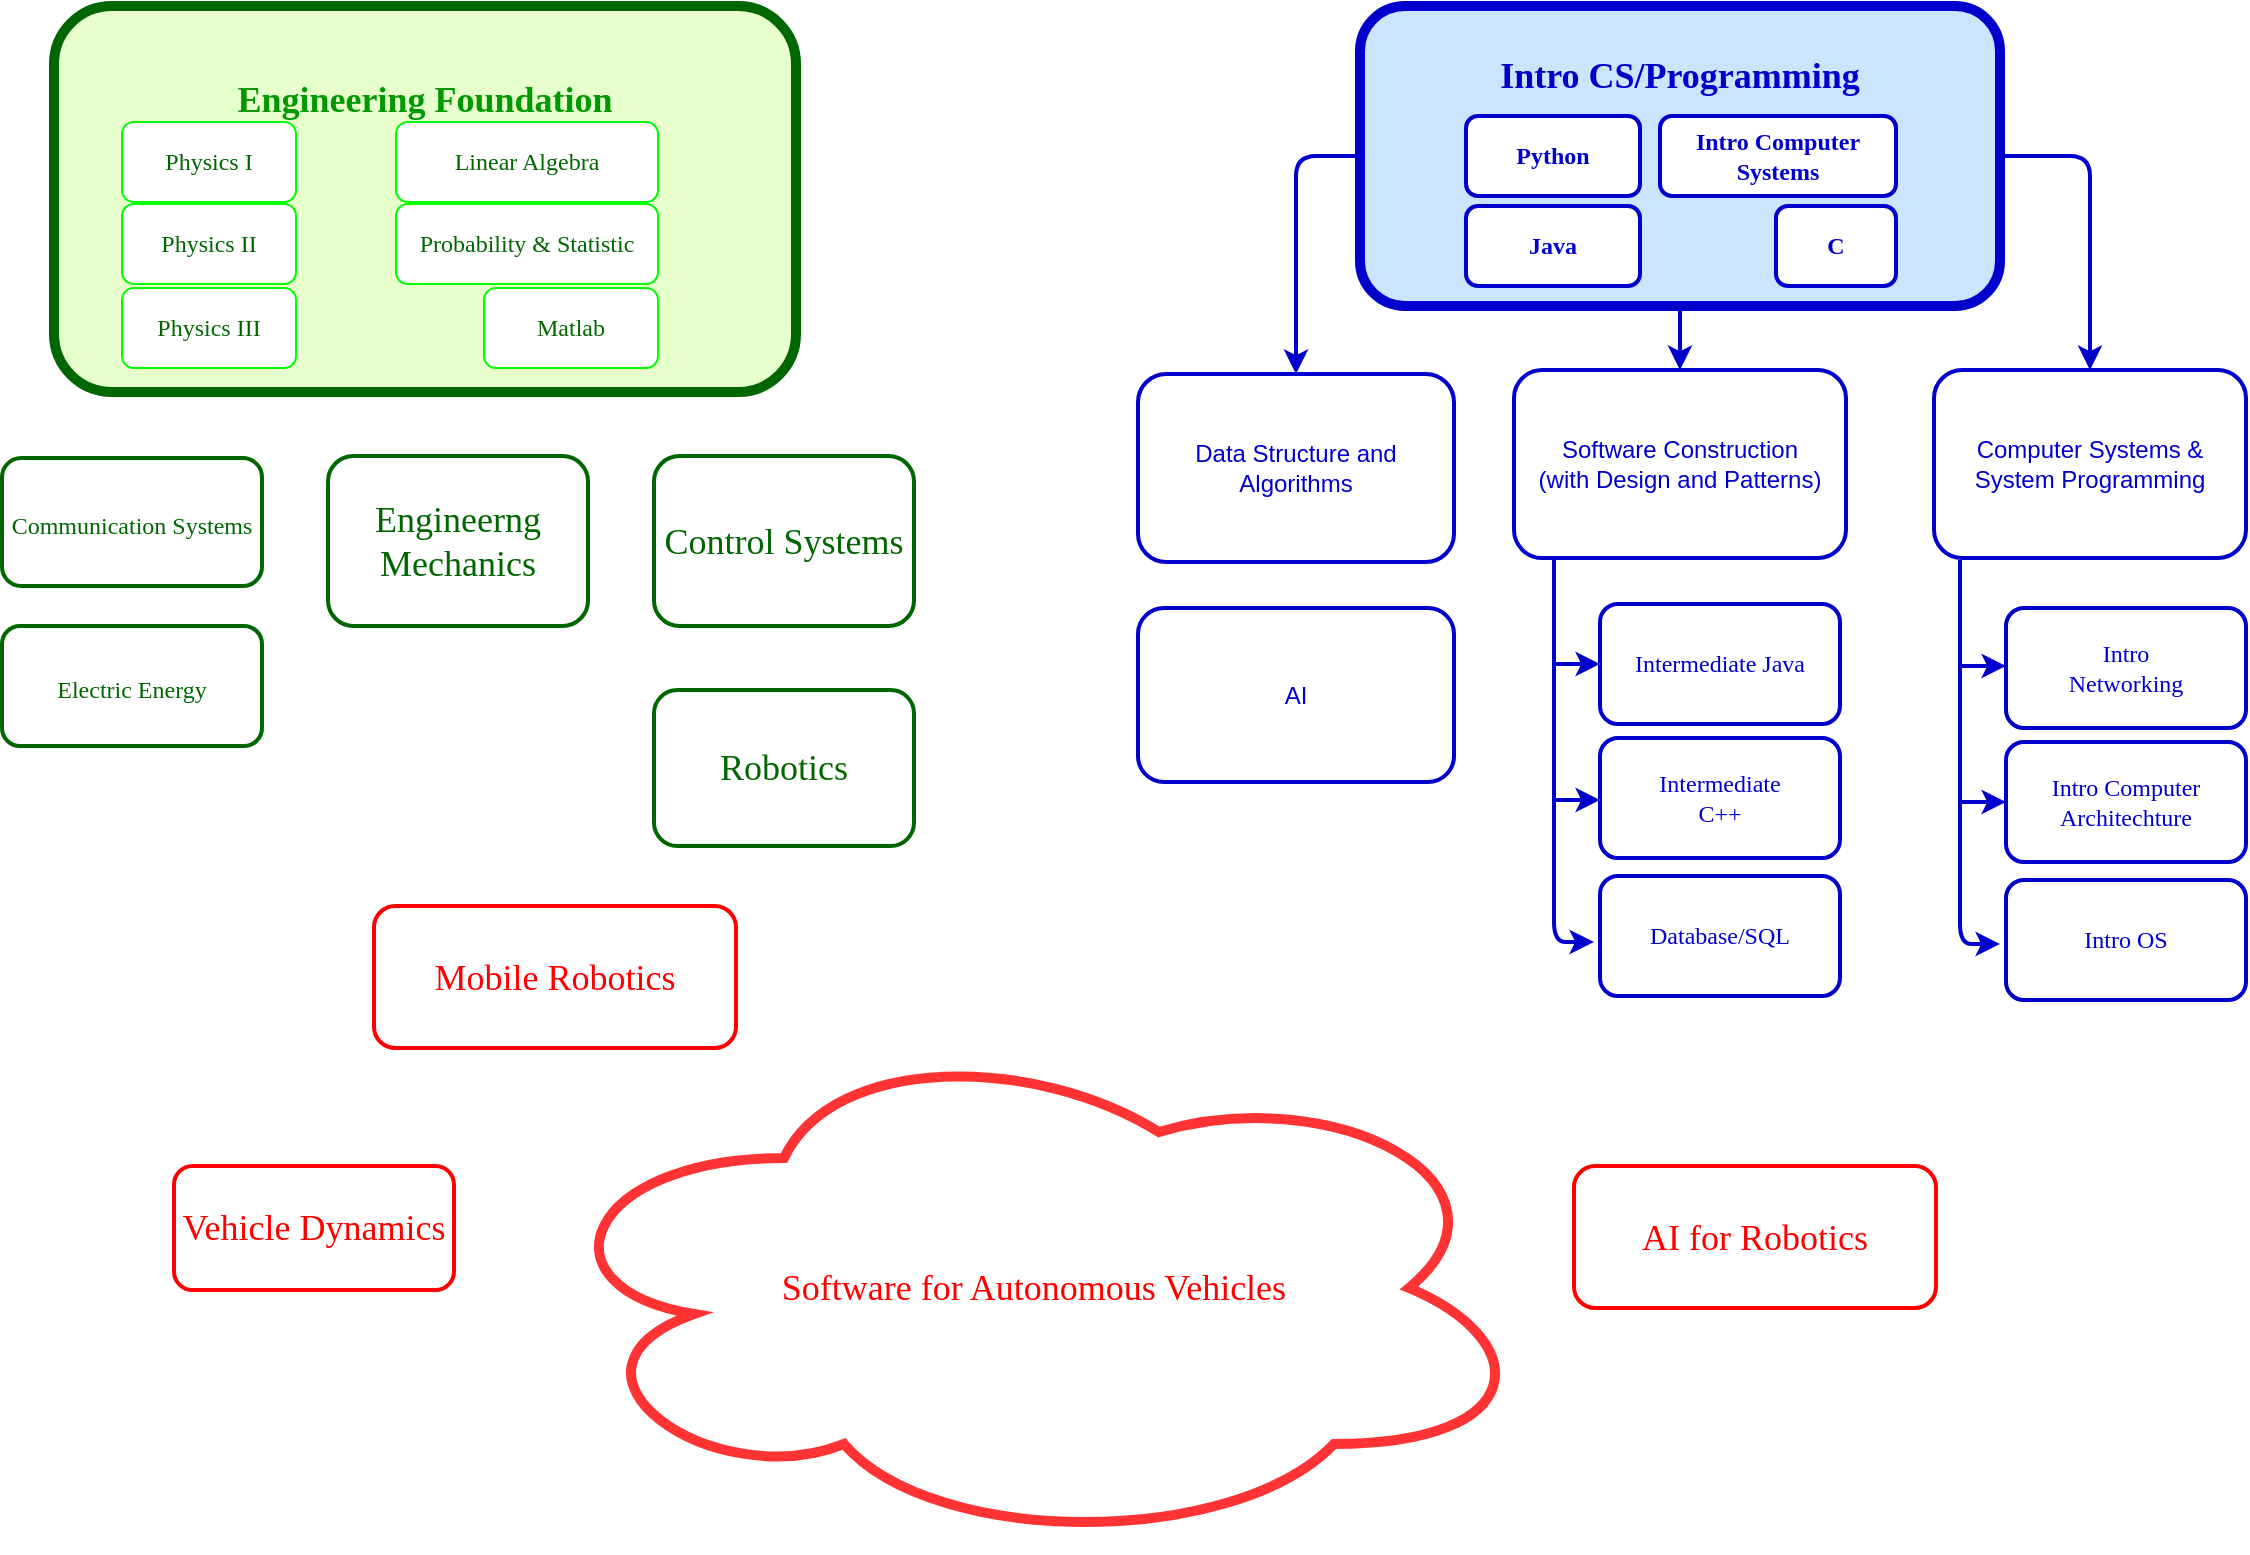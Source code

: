 <mxfile>
    <diagram id="u7zgBwtIAptATGMnYBnp" name="Page-1">
        <mxGraphModel dx="1320" dy="767" grid="1" gridSize="10" guides="1" tooltips="1" connect="1" arrows="1" fold="1" page="1" pageScale="1" pageWidth="1169" pageHeight="827" math="0" shadow="0">
            <root>
                <mxCell id="0"/>
                <mxCell id="1" parent="0"/>
                <mxCell id="2" value="Engineering Foundation" style="rounded=1;whiteSpace=wrap;html=1;spacingTop=-100;fontColor=#009900;fontFamily=Lucida Console;fontSize=18;fontStyle=1;strokeColor=#006600;strokeWidth=5;fillColor=#E6FFCC;" vertex="1" parent="1">
                    <mxGeometry x="50" y="20" width="371" height="193" as="geometry"/>
                </mxCell>
                <mxCell id="27" style="edgeStyle=none;html=1;exitX=0.5;exitY=1;exitDx=0;exitDy=0;entryX=0.5;entryY=0;entryDx=0;entryDy=0;fontFamily=Lucida Console;fontSize=12;fontColor=#0000CC;strokeColor=#0000CC;strokeWidth=2;" edge="1" parent="1" source="3" target="11">
                    <mxGeometry relative="1" as="geometry"/>
                </mxCell>
                <mxCell id="3" value="Intro CS/Programming" style="rounded=1;whiteSpace=wrap;html=1;strokeColor=#0000CC;strokeWidth=5;fontColor=#0000CC;fontFamily=Lucida Console;fontStyle=1;fontSize=18;spacingBottom=0;spacingTop=-80;fillColor=#CCE5FF;" vertex="1" parent="1">
                    <mxGeometry x="703" y="20" width="320" height="150" as="geometry"/>
                </mxCell>
                <mxCell id="4" value="Java" style="rounded=1;whiteSpace=wrap;html=1;strokeColor=#0000CC;strokeWidth=2;fontColor=#0000CC;fontFamily=Lucida Console;fontStyle=1" vertex="1" parent="1">
                    <mxGeometry x="756" y="120" width="87" height="40" as="geometry"/>
                </mxCell>
                <mxCell id="5" value="Python" style="rounded=1;whiteSpace=wrap;html=1;strokeColor=#0000CC;strokeWidth=2;fontColor=#0000CC;fontFamily=Lucida Console;fontStyle=1" vertex="1" parent="1">
                    <mxGeometry x="756" y="75" width="87" height="40" as="geometry"/>
                </mxCell>
                <mxCell id="6" value="C" style="rounded=1;whiteSpace=wrap;html=1;strokeColor=#0000CC;strokeWidth=2;fontColor=#0000CC;fontFamily=Lucida Console;fontStyle=1" vertex="1" parent="1">
                    <mxGeometry x="911" y="120" width="60" height="40" as="geometry"/>
                </mxCell>
                <mxCell id="7" value="Data Structure and Algorithms" style="rounded=1;whiteSpace=wrap;html=1;strokeColor=#0000CC;strokeWidth=2;fontColor=#0000CC;" vertex="1" parent="1">
                    <mxGeometry x="592" y="204" width="158" height="94" as="geometry"/>
                </mxCell>
                <mxCell id="8" value="AI" style="rounded=1;whiteSpace=wrap;html=1;strokeColor=#0000CC;strokeWidth=2;fontColor=#0000CC;" vertex="1" parent="1">
                    <mxGeometry x="592" y="321" width="158" height="87" as="geometry"/>
                </mxCell>
                <mxCell id="9" value="Computer Systems &amp;amp; System Programming" style="rounded=1;whiteSpace=wrap;html=1;strokeColor=#0000CC;strokeWidth=2;fontColor=#0000CC;" vertex="1" parent="1">
                    <mxGeometry x="990" y="202" width="156" height="94" as="geometry"/>
                </mxCell>
                <mxCell id="10" value="Intro Computer Systems" style="rounded=1;whiteSpace=wrap;html=1;strokeColor=#0000CC;strokeWidth=2;fontColor=#0000CC;fontFamily=Lucida Console;fontStyle=1" vertex="1" parent="1">
                    <mxGeometry x="853" y="75" width="118" height="40" as="geometry"/>
                </mxCell>
                <mxCell id="11" value="Software Construction &lt;br&gt;(with Design and Patterns)" style="rounded=1;whiteSpace=wrap;html=1;strokeColor=#0000CC;strokeWidth=2;fontColor=#0000CC;" vertex="1" parent="1">
                    <mxGeometry x="780" y="202" width="166" height="94" as="geometry"/>
                </mxCell>
                <mxCell id="13" value="Physics I" style="rounded=1;whiteSpace=wrap;html=1;fontColor=#006600;strokeColor=#00FF00;fontFamily=Lucida Console;" vertex="1" parent="1">
                    <mxGeometry x="84" y="78" width="87" height="40" as="geometry"/>
                </mxCell>
                <mxCell id="16" value="Intermediate Java" style="rounded=1;whiteSpace=wrap;html=1;fontFamily=Lucida Console;fontSize=12;fontColor=#0000CC;strokeColor=#0000CC;strokeWidth=2;" vertex="1" parent="1">
                    <mxGeometry x="823" y="319" width="120" height="60" as="geometry"/>
                </mxCell>
                <mxCell id="17" value="Intermediate&lt;br&gt;C++" style="rounded=1;whiteSpace=wrap;html=1;fontFamily=Lucida Console;fontSize=12;fontColor=#0000CC;strokeColor=#0000CC;strokeWidth=2;" vertex="1" parent="1">
                    <mxGeometry x="823" y="386" width="120" height="60" as="geometry"/>
                </mxCell>
                <mxCell id="18" value="Database/SQL" style="rounded=1;whiteSpace=wrap;html=1;fontFamily=Lucida Console;fontSize=12;fontColor=#0000CC;strokeColor=#0000CC;strokeWidth=2;" vertex="1" parent="1">
                    <mxGeometry x="823" y="455" width="120" height="60" as="geometry"/>
                </mxCell>
                <mxCell id="19" value="Intro &lt;br&gt;Networking" style="rounded=1;whiteSpace=wrap;html=1;fontFamily=Lucida Console;fontSize=12;fontColor=#0000CC;strokeColor=#0000CC;strokeWidth=2;" vertex="1" parent="1">
                    <mxGeometry x="1026" y="321" width="120" height="60" as="geometry"/>
                </mxCell>
                <mxCell id="20" value="Intro Computer Architechture" style="rounded=1;whiteSpace=wrap;html=1;fontFamily=Lucida Console;fontSize=12;fontColor=#0000CC;strokeColor=#0000CC;strokeWidth=2;" vertex="1" parent="1">
                    <mxGeometry x="1026" y="388" width="120" height="60" as="geometry"/>
                </mxCell>
                <mxCell id="21" value="Intro OS" style="rounded=1;whiteSpace=wrap;html=1;fontFamily=Lucida Console;fontSize=12;fontColor=#0000CC;strokeColor=#0000CC;strokeWidth=2;" vertex="1" parent="1">
                    <mxGeometry x="1026" y="457" width="120" height="60" as="geometry"/>
                </mxCell>
                <mxCell id="24" value="" style="endArrow=classic;html=1;fontFamily=Lucida Console;fontSize=12;fontColor=#0000CC;entryX=0.5;entryY=0;entryDx=0;entryDy=0;exitX=0;exitY=0.5;exitDx=0;exitDy=0;strokeColor=#0000CC;strokeWidth=2;" edge="1" parent="1" source="3" target="7">
                    <mxGeometry width="50" height="50" relative="1" as="geometry">
                        <mxPoint x="690" y="88" as="sourcePoint"/>
                        <mxPoint x="660" y="318" as="targetPoint"/>
                        <Array as="points">
                            <mxPoint x="671" y="95"/>
                        </Array>
                    </mxGeometry>
                </mxCell>
                <mxCell id="25" value="" style="endArrow=classic;html=1;fontFamily=Lucida Console;fontSize=12;fontColor=#0000CC;strokeColor=#0000CC;strokeWidth=2;exitX=1;exitY=0.5;exitDx=0;exitDy=0;entryX=0.5;entryY=0;entryDx=0;entryDy=0;" edge="1" parent="1" source="3" target="9">
                    <mxGeometry width="50" height="50" relative="1" as="geometry">
                        <mxPoint x="950" y="248" as="sourcePoint"/>
                        <mxPoint x="1000" y="198" as="targetPoint"/>
                        <Array as="points">
                            <mxPoint x="1068" y="95"/>
                        </Array>
                    </mxGeometry>
                </mxCell>
                <mxCell id="28" value="" style="endArrow=classic;html=1;fontFamily=Lucida Console;fontSize=12;fontColor=#0000CC;strokeColor=#0000CC;strokeWidth=2;" edge="1" parent="1">
                    <mxGeometry width="50" height="50" relative="1" as="geometry">
                        <mxPoint x="800" y="296" as="sourcePoint"/>
                        <mxPoint x="820" y="488" as="targetPoint"/>
                        <Array as="points">
                            <mxPoint x="800" y="488"/>
                        </Array>
                    </mxGeometry>
                </mxCell>
                <mxCell id="31" value="" style="endArrow=classic;html=1;fontFamily=Lucida Console;fontSize=12;fontColor=#0000CC;strokeColor=#0000CC;strokeWidth=2;entryX=0;entryY=0.5;entryDx=0;entryDy=0;" edge="1" parent="1">
                    <mxGeometry width="50" height="50" relative="1" as="geometry">
                        <mxPoint x="800" y="349" as="sourcePoint"/>
                        <mxPoint x="823" y="349" as="targetPoint"/>
                    </mxGeometry>
                </mxCell>
                <mxCell id="34" value="" style="endArrow=classic;html=1;fontFamily=Lucida Console;fontSize=12;fontColor=#0000CC;strokeColor=#0000CC;strokeWidth=2;" edge="1" parent="1">
                    <mxGeometry width="50" height="50" relative="1" as="geometry">
                        <mxPoint x="800" y="417" as="sourcePoint"/>
                        <mxPoint x="823" y="417" as="targetPoint"/>
                    </mxGeometry>
                </mxCell>
                <mxCell id="37" value="" style="endArrow=classic;html=1;fontFamily=Lucida Console;fontSize=12;fontColor=#0000CC;strokeColor=#0000CC;strokeWidth=2;" edge="1" parent="1">
                    <mxGeometry width="50" height="50" relative="1" as="geometry">
                        <mxPoint x="1003" y="297.0" as="sourcePoint"/>
                        <mxPoint x="1023" y="489" as="targetPoint"/>
                        <Array as="points">
                            <mxPoint x="1003" y="489"/>
                        </Array>
                    </mxGeometry>
                </mxCell>
                <mxCell id="38" value="" style="endArrow=classic;html=1;fontFamily=Lucida Console;fontSize=12;fontColor=#0000CC;strokeColor=#0000CC;strokeWidth=2;entryX=0;entryY=0.5;entryDx=0;entryDy=0;" edge="1" parent="1">
                    <mxGeometry width="50" height="50" relative="1" as="geometry">
                        <mxPoint x="1003" y="350" as="sourcePoint"/>
                        <mxPoint x="1026" y="350" as="targetPoint"/>
                    </mxGeometry>
                </mxCell>
                <mxCell id="39" value="" style="endArrow=classic;html=1;fontFamily=Lucida Console;fontSize=12;fontColor=#0000CC;strokeColor=#0000CC;strokeWidth=2;" edge="1" parent="1">
                    <mxGeometry width="50" height="50" relative="1" as="geometry">
                        <mxPoint x="1003" y="418" as="sourcePoint"/>
                        <mxPoint x="1026" y="418" as="targetPoint"/>
                    </mxGeometry>
                </mxCell>
                <mxCell id="40" value="Physics II" style="rounded=1;whiteSpace=wrap;html=1;fontColor=#006600;strokeColor=#00FF00;fontFamily=Lucida Console;" vertex="1" parent="1">
                    <mxGeometry x="84" y="119" width="87" height="40" as="geometry"/>
                </mxCell>
                <mxCell id="41" value="Physics III" style="rounded=1;whiteSpace=wrap;html=1;fontColor=#006600;strokeColor=#00FF00;fontFamily=Lucida Console;" vertex="1" parent="1">
                    <mxGeometry x="84" y="161" width="87" height="40" as="geometry"/>
                </mxCell>
                <mxCell id="42" value="Linear Algebra" style="rounded=1;whiteSpace=wrap;html=1;fontColor=#006600;strokeColor=#00FF00;fontFamily=Lucida Console;" vertex="1" parent="1">
                    <mxGeometry x="221" y="78" width="131" height="40" as="geometry"/>
                </mxCell>
                <mxCell id="43" value="Probability &amp;amp; Statistic" style="rounded=1;whiteSpace=wrap;html=1;fontColor=#006600;strokeColor=#00FF00;fontFamily=Lucida Console;" vertex="1" parent="1">
                    <mxGeometry x="221" y="119" width="131" height="40" as="geometry"/>
                </mxCell>
                <mxCell id="44" value="Matlab" style="rounded=1;whiteSpace=wrap;html=1;fontColor=#006600;strokeColor=#00FF00;fontFamily=Lucida Console;" vertex="1" parent="1">
                    <mxGeometry x="265" y="161" width="87" height="40" as="geometry"/>
                </mxCell>
                <mxCell id="45" value="&lt;font color=&quot;#ff0000&quot;&gt;Software for Autonomous Vehicles&lt;/font&gt;" style="ellipse;shape=cloud;whiteSpace=wrap;html=1;fontFamily=Lucida Console;fontSize=18;fontColor=#006600;strokeColor=#FF3333;strokeWidth=5;fillColor=#FFFFFF;" vertex="1" parent="1">
                    <mxGeometry x="290" y="531" width="500" height="260" as="geometry"/>
                </mxCell>
                <mxCell id="46" value="Robotics" style="rounded=1;whiteSpace=wrap;html=1;fontFamily=Lucida Console;fontSize=18;fontColor=#006600;strokeColor=#006600;strokeWidth=2;fillColor=#FFFFFF;" vertex="1" parent="1">
                    <mxGeometry x="350" y="362" width="130" height="78" as="geometry"/>
                </mxCell>
                <mxCell id="47" value="Control Systems" style="rounded=1;whiteSpace=wrap;html=1;fontFamily=Lucida Console;fontSize=18;fontColor=#006600;strokeColor=#006600;strokeWidth=2;fillColor=#FFFFFF;" vertex="1" parent="1">
                    <mxGeometry x="350" y="245" width="130" height="85" as="geometry"/>
                </mxCell>
                <mxCell id="48" value="Engineerng Mechanics" style="rounded=1;whiteSpace=wrap;html=1;fontFamily=Lucida Console;fontSize=18;fontColor=#006600;strokeColor=#006600;strokeWidth=2;fillColor=#FFFFFF;" vertex="1" parent="1">
                    <mxGeometry x="187" y="245" width="130" height="85" as="geometry"/>
                </mxCell>
                <mxCell id="49" value="&lt;font color=&quot;#ff0000&quot;&gt;Vehicle Dynamics&lt;/font&gt;" style="rounded=1;whiteSpace=wrap;html=1;fontFamily=Lucida Console;fontSize=18;fontColor=#006600;strokeColor=#FF0000;strokeWidth=2;fillColor=#FFFFFF;" vertex="1" parent="1">
                    <mxGeometry x="110" y="600" width="140" height="62" as="geometry"/>
                </mxCell>
                <mxCell id="51" value="&lt;font style=&quot;font-size: 12px&quot;&gt;Communication Systems&lt;/font&gt;" style="rounded=1;whiteSpace=wrap;html=1;fontFamily=Lucida Console;fontSize=18;fontColor=#006600;strokeColor=#006600;strokeWidth=2;fillColor=#FFFFFF;" vertex="1" parent="1">
                    <mxGeometry x="24" y="246" width="130" height="64" as="geometry"/>
                </mxCell>
                <mxCell id="52" value="&lt;span style=&quot;font-size: 12px&quot;&gt;Electric Energy&lt;/span&gt;" style="rounded=1;whiteSpace=wrap;html=1;fontFamily=Lucida Console;fontSize=18;fontColor=#006600;strokeColor=#006600;strokeWidth=2;fillColor=#FFFFFF;" vertex="1" parent="1">
                    <mxGeometry x="24" y="330" width="130" height="60" as="geometry"/>
                </mxCell>
                <mxCell id="53" value="&lt;font color=&quot;#ff0000&quot;&gt;Mobile Robotics&lt;/font&gt;" style="rounded=1;whiteSpace=wrap;html=1;fontFamily=Lucida Console;fontSize=18;fontColor=#006600;strokeColor=#FF0000;strokeWidth=2;fillColor=#FFFFFF;" vertex="1" parent="1">
                    <mxGeometry x="210" y="470" width="181" height="71" as="geometry"/>
                </mxCell>
                <mxCell id="54" value="&lt;font color=&quot;#ff0000&quot;&gt;AI for Robotics&lt;/font&gt;" style="rounded=1;whiteSpace=wrap;html=1;fontFamily=Lucida Console;fontSize=18;fontColor=#006600;strokeColor=#FF0000;strokeWidth=2;fillColor=#FFFFFF;" vertex="1" parent="1">
                    <mxGeometry x="810" y="600" width="181" height="71" as="geometry"/>
                </mxCell>
            </root>
        </mxGraphModel>
    </diagram>
</mxfile>